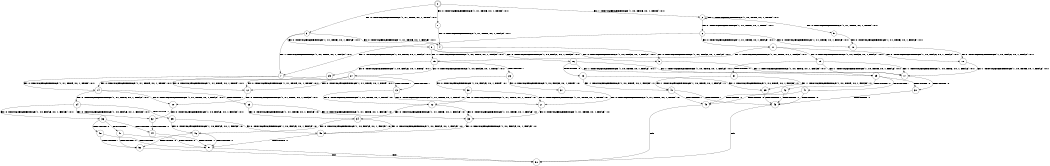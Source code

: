 digraph BCG {
size = "7, 10.5";
center = TRUE;
node [shape = circle];
0 [peripheries = 2];
0 -> 1 [label = "EX !0 !ATOMIC_EXCH_BRANCH (1, +1, TRUE, +0, 1, TRUE) !:0:1:"];
0 -> 2 [label = "EX !1 !ATOMIC_EXCH_BRANCH (1, +0, TRUE, +0, 1, TRUE) !:0:1:"];
0 -> 3 [label = "EX !0 !ATOMIC_EXCH_BRANCH (1, +1, TRUE, +0, 1, TRUE) !:0:1:"];
1 -> 4 [label = "EX !0 !ATOMIC_EXCH_BRANCH (1, +1, TRUE, +0, 1, FALSE) !:0:1:"];
2 -> 5 [label = "EX !0 !ATOMIC_EXCH_BRANCH (1, +1, TRUE, +0, 1, TRUE) !:0:1:"];
2 -> 6 [label = "EX !0 !ATOMIC_EXCH_BRANCH (1, +1, TRUE, +0, 1, TRUE) !:0:1:"];
2 -> 2 [label = "EX !1 !ATOMIC_EXCH_BRANCH (1, +0, TRUE, +0, 1, TRUE) !:0:1:"];
3 -> 4 [label = "EX !0 !ATOMIC_EXCH_BRANCH (1, +1, TRUE, +0, 1, FALSE) !:0:1:"];
3 -> 7 [label = "EX !1 !ATOMIC_EXCH_BRANCH (1, +0, TRUE, +0, 1, FALSE) !:0:1:"];
3 -> 8 [label = "EX !0 !ATOMIC_EXCH_BRANCH (1, +1, TRUE, +0, 1, FALSE) !:0:1:"];
4 -> 9 [label = "EX !0 !ATOMIC_EXCH_BRANCH (1, +0, FALSE, +0, 1, FALSE) !:0:1:"];
5 -> 10 [label = "EX !0 !ATOMIC_EXCH_BRANCH (1, +1, TRUE, +0, 1, FALSE) !:0:1:"];
6 -> 10 [label = "EX !0 !ATOMIC_EXCH_BRANCH (1, +1, TRUE, +0, 1, FALSE) !:0:1:"];
6 -> 7 [label = "EX !1 !ATOMIC_EXCH_BRANCH (1, +0, TRUE, +0, 1, FALSE) !:0:1:"];
6 -> 11 [label = "EX !0 !ATOMIC_EXCH_BRANCH (1, +1, TRUE, +0, 1, FALSE) !:0:1:"];
7 -> 12 [label = "EX !0 !ATOMIC_EXCH_BRANCH (1, +1, TRUE, +0, 1, TRUE) !:0:1:"];
7 -> 13 [label = "TERMINATE !1"];
7 -> 14 [label = "EX !0 !ATOMIC_EXCH_BRANCH (1, +1, TRUE, +0, 1, TRUE) !:0:1:"];
8 -> 9 [label = "EX !0 !ATOMIC_EXCH_BRANCH (1, +0, FALSE, +0, 1, FALSE) !:0:1:"];
8 -> 15 [label = "EX !1 !ATOMIC_EXCH_BRANCH (1, +0, TRUE, +0, 1, FALSE) !:0:1:"];
8 -> 16 [label = "EX !0 !ATOMIC_EXCH_BRANCH (1, +0, FALSE, +0, 1, FALSE) !:0:1:"];
9 -> 17 [label = "EX !1 !ATOMIC_EXCH_BRANCH (1, +0, TRUE, +0, 1, FALSE) !:0:1:"];
10 -> 18 [label = "EX !0 !ATOMIC_EXCH_BRANCH (1, +0, FALSE, +0, 1, FALSE) !:0:1:"];
11 -> 18 [label = "EX !0 !ATOMIC_EXCH_BRANCH (1, +0, FALSE, +0, 1, FALSE) !:0:1:"];
11 -> 15 [label = "EX !1 !ATOMIC_EXCH_BRANCH (1, +0, TRUE, +0, 1, FALSE) !:0:1:"];
11 -> 19 [label = "EX !0 !ATOMIC_EXCH_BRANCH (1, +0, FALSE, +0, 1, FALSE) !:0:1:"];
12 -> 20 [label = "EX !0 !ATOMIC_EXCH_BRANCH (1, +1, TRUE, +0, 1, FALSE) !:0:1:"];
13 -> 21 [label = "EX !0 !ATOMIC_EXCH_BRANCH (1, +1, TRUE, +0, 1, TRUE) !:0:"];
13 -> 22 [label = "EX !0 !ATOMIC_EXCH_BRANCH (1, +1, TRUE, +0, 1, TRUE) !:0:"];
14 -> 20 [label = "EX !0 !ATOMIC_EXCH_BRANCH (1, +1, TRUE, +0, 1, FALSE) !:0:1:"];
14 -> 23 [label = "TERMINATE !1"];
14 -> 24 [label = "EX !0 !ATOMIC_EXCH_BRANCH (1, +1, TRUE, +0, 1, FALSE) !:0:1:"];
15 -> 25 [label = "EX !0 !ATOMIC_EXCH_BRANCH (1, +0, FALSE, +0, 1, TRUE) !:0:1:"];
15 -> 26 [label = "TERMINATE !1"];
15 -> 27 [label = "EX !0 !ATOMIC_EXCH_BRANCH (1, +0, FALSE, +0, 1, TRUE) !:0:1:"];
16 -> 17 [label = "EX !1 !ATOMIC_EXCH_BRANCH (1, +0, TRUE, +0, 1, FALSE) !:0:1:"];
16 -> 28 [label = "TERMINATE !0"];
16 -> 29 [label = "EX !1 !ATOMIC_EXCH_BRANCH (1, +0, TRUE, +0, 1, FALSE) !:0:1:"];
17 -> 30 [label = "TERMINATE !0"];
18 -> 17 [label = "EX !1 !ATOMIC_EXCH_BRANCH (1, +0, TRUE, +0, 1, FALSE) !:0:1:"];
19 -> 17 [label = "EX !1 !ATOMIC_EXCH_BRANCH (1, +0, TRUE, +0, 1, FALSE) !:0:1:"];
19 -> 31 [label = "TERMINATE !0"];
19 -> 29 [label = "EX !1 !ATOMIC_EXCH_BRANCH (1, +0, TRUE, +0, 1, FALSE) !:0:1:"];
20 -> 32 [label = "EX !0 !ATOMIC_EXCH_BRANCH (1, +0, FALSE, +0, 1, FALSE) !:0:1:"];
21 -> 33 [label = "EX !0 !ATOMIC_EXCH_BRANCH (1, +1, TRUE, +0, 1, FALSE) !:0:"];
22 -> 33 [label = "EX !0 !ATOMIC_EXCH_BRANCH (1, +1, TRUE, +0, 1, FALSE) !:0:"];
22 -> 34 [label = "EX !0 !ATOMIC_EXCH_BRANCH (1, +1, TRUE, +0, 1, FALSE) !:0:"];
23 -> 33 [label = "EX !0 !ATOMIC_EXCH_BRANCH (1, +1, TRUE, +0, 1, FALSE) !:0:"];
23 -> 34 [label = "EX !0 !ATOMIC_EXCH_BRANCH (1, +1, TRUE, +0, 1, FALSE) !:0:"];
24 -> 32 [label = "EX !0 !ATOMIC_EXCH_BRANCH (1, +0, FALSE, +0, 1, FALSE) !:0:1:"];
24 -> 35 [label = "TERMINATE !1"];
24 -> 36 [label = "EX !0 !ATOMIC_EXCH_BRANCH (1, +0, FALSE, +0, 1, FALSE) !:0:1:"];
25 -> 12 [label = "EX !0 !ATOMIC_EXCH_BRANCH (1, +1, TRUE, +0, 1, TRUE) !:0:1:"];
26 -> 37 [label = "EX !0 !ATOMIC_EXCH_BRANCH (1, +0, FALSE, +0, 1, TRUE) !:0:"];
26 -> 38 [label = "EX !0 !ATOMIC_EXCH_BRANCH (1, +0, FALSE, +0, 1, TRUE) !:0:"];
27 -> 12 [label = "EX !0 !ATOMIC_EXCH_BRANCH (1, +1, TRUE, +0, 1, TRUE) !:0:1:"];
27 -> 13 [label = "TERMINATE !1"];
27 -> 14 [label = "EX !0 !ATOMIC_EXCH_BRANCH (1, +1, TRUE, +0, 1, TRUE) !:0:1:"];
28 -> 39 [label = "EX !1 !ATOMIC_EXCH_BRANCH (1, +0, TRUE, +0, 1, FALSE) !:1:"];
28 -> 40 [label = "EX !1 !ATOMIC_EXCH_BRANCH (1, +0, TRUE, +0, 1, FALSE) !:1:"];
29 -> 30 [label = "TERMINATE !0"];
29 -> 41 [label = "TERMINATE !1"];
29 -> 42 [label = "TERMINATE !0"];
30 -> 43 [label = "TERMINATE !1"];
31 -> 39 [label = "EX !1 !ATOMIC_EXCH_BRANCH (1, +0, TRUE, +0, 1, FALSE) !:1:"];
31 -> 40 [label = "EX !1 !ATOMIC_EXCH_BRANCH (1, +0, TRUE, +0, 1, FALSE) !:1:"];
32 -> 44 [label = "TERMINATE !0"];
33 -> 45 [label = "EX !0 !ATOMIC_EXCH_BRANCH (1, +0, FALSE, +0, 1, FALSE) !:0:"];
34 -> 45 [label = "EX !0 !ATOMIC_EXCH_BRANCH (1, +0, FALSE, +0, 1, FALSE) !:0:"];
34 -> 46 [label = "EX !0 !ATOMIC_EXCH_BRANCH (1, +0, FALSE, +0, 1, FALSE) !:0:"];
35 -> 45 [label = "EX !0 !ATOMIC_EXCH_BRANCH (1, +0, FALSE, +0, 1, FALSE) !:0:"];
35 -> 46 [label = "EX !0 !ATOMIC_EXCH_BRANCH (1, +0, FALSE, +0, 1, FALSE) !:0:"];
36 -> 44 [label = "TERMINATE !0"];
36 -> 47 [label = "TERMINATE !1"];
36 -> 48 [label = "TERMINATE !0"];
37 -> 21 [label = "EX !0 !ATOMIC_EXCH_BRANCH (1, +1, TRUE, +0, 1, TRUE) !:0:"];
38 -> 21 [label = "EX !0 !ATOMIC_EXCH_BRANCH (1, +1, TRUE, +0, 1, TRUE) !:0:"];
38 -> 22 [label = "EX !0 !ATOMIC_EXCH_BRANCH (1, +1, TRUE, +0, 1, TRUE) !:0:"];
39 -> 43 [label = "TERMINATE !1"];
40 -> 43 [label = "TERMINATE !1"];
40 -> 49 [label = "TERMINATE !1"];
41 -> 43 [label = "TERMINATE !0"];
41 -> 49 [label = "TERMINATE !0"];
42 -> 43 [label = "TERMINATE !1"];
42 -> 49 [label = "TERMINATE !1"];
43 -> 50 [label = "exit"];
44 -> 51 [label = "TERMINATE !1"];
45 -> 51 [label = "TERMINATE !0"];
46 -> 51 [label = "TERMINATE !0"];
46 -> 52 [label = "TERMINATE !0"];
47 -> 51 [label = "TERMINATE !0"];
47 -> 52 [label = "TERMINATE !0"];
48 -> 51 [label = "TERMINATE !1"];
48 -> 52 [label = "TERMINATE !1"];
49 -> 50 [label = "exit"];
51 -> 50 [label = "exit"];
52 -> 50 [label = "exit"];
}
